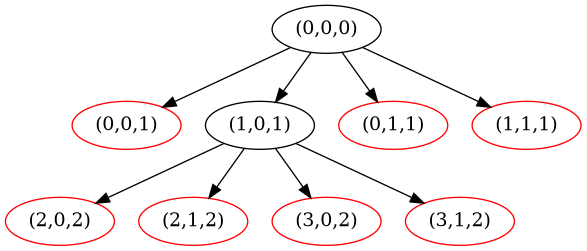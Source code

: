 @startdot c4_tilesTree

digraph foo {
    t000 [label="(0,0,0)"]
    t001 [label="(0,0,1)"color=red]
    t101 [label="(1,0,1)"]
    t011 [label="(0,1,1)"color=red]
    t111 [label="(1,1,1)"color=red]

    t000 -> t001
    t000 -> t101
    t000 -> t011
    t000 -> t111

    t202 [label="(2,0,2)"color=red]
    t212 [label="(2,1,2)"color=red]
    t302 [label="(3,0,2)"color=red]
    t312 [label="(3,1,2)"color=red]

    t101 -> t202
    t101 -> t212
    t101 -> t302
    t101 -> t312
}

@enddot